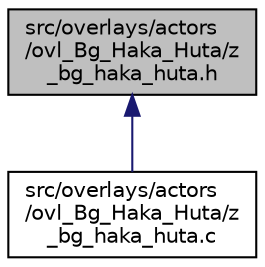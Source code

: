 digraph "src/overlays/actors/ovl_Bg_Haka_Huta/z_bg_haka_huta.h"
{
 // LATEX_PDF_SIZE
  edge [fontname="Helvetica",fontsize="10",labelfontname="Helvetica",labelfontsize="10"];
  node [fontname="Helvetica",fontsize="10",shape=record];
  Node1 [label="src/overlays/actors\l/ovl_Bg_Haka_Huta/z\l_bg_haka_huta.h",height=0.2,width=0.4,color="black", fillcolor="grey75", style="filled", fontcolor="black",tooltip=" "];
  Node1 -> Node2 [dir="back",color="midnightblue",fontsize="10",style="solid",fontname="Helvetica"];
  Node2 [label="src/overlays/actors\l/ovl_Bg_Haka_Huta/z\l_bg_haka_huta.c",height=0.2,width=0.4,color="black", fillcolor="white", style="filled",URL="$d2/d01/z__bg__haka__huta_8c.html",tooltip=" "];
}
